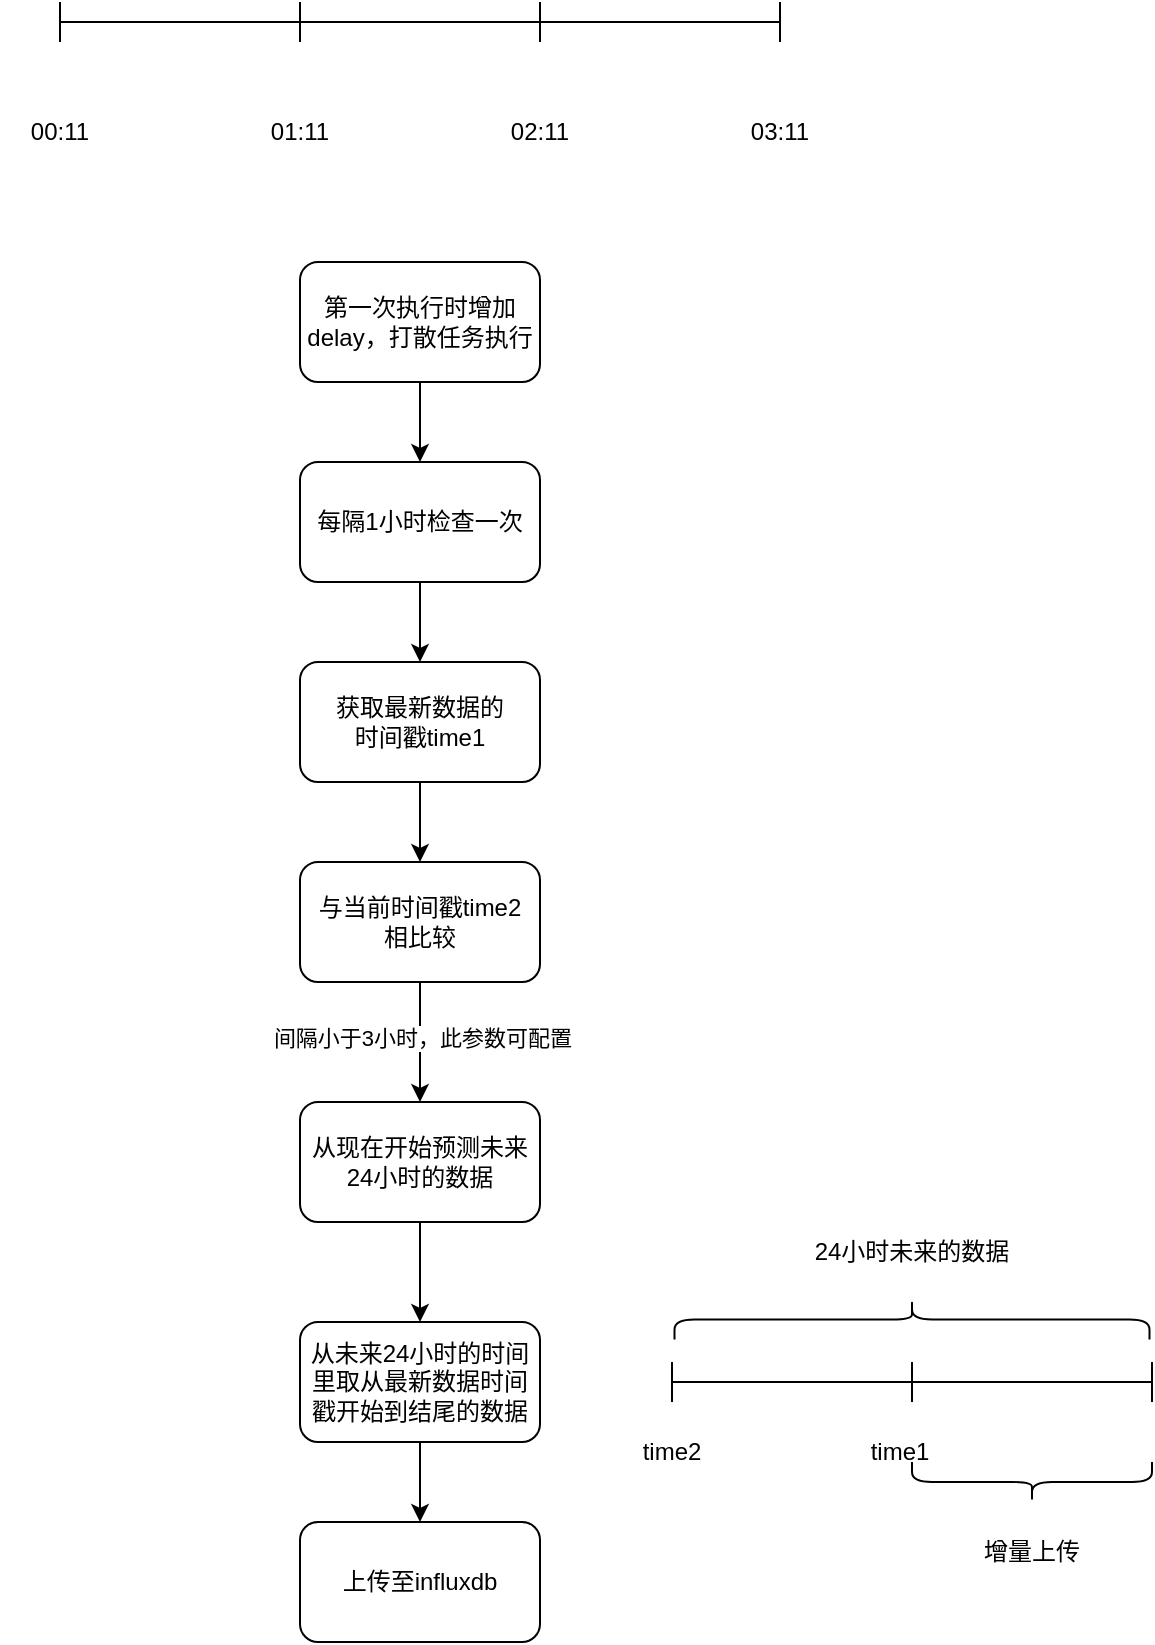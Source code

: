 <mxfile version="21.2.9" type="github">
  <diagram name="第 1 页" id="SlJA2I-Qyu4VbDwptdL-">
    <mxGraphModel dx="658" dy="435" grid="1" gridSize="10" guides="1" tooltips="1" connect="1" arrows="1" fold="1" page="1" pageScale="1" pageWidth="827" pageHeight="1169" math="0" shadow="0">
      <root>
        <mxCell id="0" />
        <mxCell id="1" parent="0" />
        <mxCell id="vAp62FiM2lDATQAgyI6t-1" value="" style="shape=crossbar;whiteSpace=wrap;html=1;rounded=1;" vertex="1" parent="1">
          <mxGeometry x="234" y="200" width="120" height="20" as="geometry" />
        </mxCell>
        <mxCell id="vAp62FiM2lDATQAgyI6t-2" value="" style="shape=crossbar;whiteSpace=wrap;html=1;rounded=1;" vertex="1" parent="1">
          <mxGeometry x="354" y="200" width="120" height="20" as="geometry" />
        </mxCell>
        <mxCell id="vAp62FiM2lDATQAgyI6t-3" value="" style="shape=crossbar;whiteSpace=wrap;html=1;rounded=1;" vertex="1" parent="1">
          <mxGeometry x="474" y="200" width="120" height="20" as="geometry" />
        </mxCell>
        <mxCell id="vAp62FiM2lDATQAgyI6t-5" value="00:11" style="text;html=1;strokeColor=none;fillColor=none;align=center;verticalAlign=middle;whiteSpace=wrap;rounded=0;" vertex="1" parent="1">
          <mxGeometry x="204" y="250" width="60" height="30" as="geometry" />
        </mxCell>
        <mxCell id="vAp62FiM2lDATQAgyI6t-7" value="01:11" style="text;html=1;strokeColor=none;fillColor=none;align=center;verticalAlign=middle;whiteSpace=wrap;rounded=0;" vertex="1" parent="1">
          <mxGeometry x="324" y="250" width="60" height="30" as="geometry" />
        </mxCell>
        <mxCell id="vAp62FiM2lDATQAgyI6t-8" value="02:11" style="text;html=1;strokeColor=none;fillColor=none;align=center;verticalAlign=middle;whiteSpace=wrap;rounded=0;" vertex="1" parent="1">
          <mxGeometry x="444" y="250" width="60" height="30" as="geometry" />
        </mxCell>
        <mxCell id="vAp62FiM2lDATQAgyI6t-9" value="03:11" style="text;html=1;strokeColor=none;fillColor=none;align=center;verticalAlign=middle;whiteSpace=wrap;rounded=0;" vertex="1" parent="1">
          <mxGeometry x="564" y="250" width="60" height="30" as="geometry" />
        </mxCell>
        <mxCell id="vAp62FiM2lDATQAgyI6t-12" value="" style="edgeStyle=orthogonalEdgeStyle;rounded=0;orthogonalLoop=1;jettySize=auto;html=1;" edge="1" parent="1" source="vAp62FiM2lDATQAgyI6t-10" target="vAp62FiM2lDATQAgyI6t-11">
          <mxGeometry relative="1" as="geometry" />
        </mxCell>
        <mxCell id="vAp62FiM2lDATQAgyI6t-10" value="每隔1小时检查一次" style="rounded=1;whiteSpace=wrap;html=1;" vertex="1" parent="1">
          <mxGeometry x="354" y="430" width="120" height="60" as="geometry" />
        </mxCell>
        <mxCell id="vAp62FiM2lDATQAgyI6t-14" value="" style="edgeStyle=orthogonalEdgeStyle;rounded=0;orthogonalLoop=1;jettySize=auto;html=1;" edge="1" parent="1" source="vAp62FiM2lDATQAgyI6t-11" target="vAp62FiM2lDATQAgyI6t-13">
          <mxGeometry relative="1" as="geometry" />
        </mxCell>
        <mxCell id="vAp62FiM2lDATQAgyI6t-11" value="获取最新数据的&lt;br&gt;时间戳time1" style="whiteSpace=wrap;html=1;rounded=1;" vertex="1" parent="1">
          <mxGeometry x="354" y="530" width="120" height="60" as="geometry" />
        </mxCell>
        <mxCell id="vAp62FiM2lDATQAgyI6t-16" value="" style="edgeStyle=orthogonalEdgeStyle;rounded=0;orthogonalLoop=1;jettySize=auto;html=1;" edge="1" parent="1" source="vAp62FiM2lDATQAgyI6t-13" target="vAp62FiM2lDATQAgyI6t-15">
          <mxGeometry relative="1" as="geometry" />
        </mxCell>
        <mxCell id="vAp62FiM2lDATQAgyI6t-19" value="间隔小于3小时，此参数可配置" style="edgeLabel;html=1;align=center;verticalAlign=middle;resizable=0;points=[];" vertex="1" connectable="0" parent="vAp62FiM2lDATQAgyI6t-16">
          <mxGeometry x="-0.063" y="1" relative="1" as="geometry">
            <mxPoint as="offset" />
          </mxGeometry>
        </mxCell>
        <mxCell id="vAp62FiM2lDATQAgyI6t-13" value="与当前时间戳time2&lt;br&gt;相比较" style="whiteSpace=wrap;html=1;rounded=1;" vertex="1" parent="1">
          <mxGeometry x="354" y="630" width="120" height="60" as="geometry" />
        </mxCell>
        <mxCell id="vAp62FiM2lDATQAgyI6t-21" value="" style="edgeStyle=orthogonalEdgeStyle;rounded=0;orthogonalLoop=1;jettySize=auto;html=1;" edge="1" parent="1" source="vAp62FiM2lDATQAgyI6t-15" target="vAp62FiM2lDATQAgyI6t-20">
          <mxGeometry relative="1" as="geometry" />
        </mxCell>
        <mxCell id="vAp62FiM2lDATQAgyI6t-15" value="从现在开始预测未来24小时的数据" style="whiteSpace=wrap;html=1;rounded=1;" vertex="1" parent="1">
          <mxGeometry x="354" y="750" width="120" height="60" as="geometry" />
        </mxCell>
        <mxCell id="vAp62FiM2lDATQAgyI6t-23" value="" style="edgeStyle=orthogonalEdgeStyle;rounded=0;orthogonalLoop=1;jettySize=auto;html=1;" edge="1" parent="1" source="vAp62FiM2lDATQAgyI6t-20">
          <mxGeometry relative="1" as="geometry">
            <mxPoint x="414" y="960" as="targetPoint" />
          </mxGeometry>
        </mxCell>
        <mxCell id="vAp62FiM2lDATQAgyI6t-20" value="从未来24小时的时间里取从最新数据时间戳开始到结尾的数据" style="whiteSpace=wrap;html=1;rounded=1;" vertex="1" parent="1">
          <mxGeometry x="354" y="860" width="120" height="60" as="geometry" />
        </mxCell>
        <mxCell id="vAp62FiM2lDATQAgyI6t-22" value="上传至influxdb" style="whiteSpace=wrap;html=1;rounded=1;" vertex="1" parent="1">
          <mxGeometry x="354" y="960" width="120" height="60" as="geometry" />
        </mxCell>
        <mxCell id="vAp62FiM2lDATQAgyI6t-26" value="" style="edgeStyle=orthogonalEdgeStyle;rounded=0;orthogonalLoop=1;jettySize=auto;html=1;" edge="1" parent="1" source="vAp62FiM2lDATQAgyI6t-25" target="vAp62FiM2lDATQAgyI6t-10">
          <mxGeometry relative="1" as="geometry" />
        </mxCell>
        <mxCell id="vAp62FiM2lDATQAgyI6t-25" value="第一次执行时增加delay，打散任务执行" style="rounded=1;whiteSpace=wrap;html=1;" vertex="1" parent="1">
          <mxGeometry x="354" y="330" width="120" height="60" as="geometry" />
        </mxCell>
        <mxCell id="vAp62FiM2lDATQAgyI6t-27" value="" style="shape=crossbar;whiteSpace=wrap;html=1;rounded=1;" vertex="1" parent="1">
          <mxGeometry x="540" y="880" width="120" height="20" as="geometry" />
        </mxCell>
        <mxCell id="vAp62FiM2lDATQAgyI6t-28" value="" style="shape=crossbar;whiteSpace=wrap;html=1;rounded=1;" vertex="1" parent="1">
          <mxGeometry x="660" y="880" width="120" height="20" as="geometry" />
        </mxCell>
        <mxCell id="vAp62FiM2lDATQAgyI6t-29" value="time2" style="text;html=1;strokeColor=none;fillColor=none;align=center;verticalAlign=middle;whiteSpace=wrap;rounded=0;" vertex="1" parent="1">
          <mxGeometry x="510" y="910" width="60" height="30" as="geometry" />
        </mxCell>
        <mxCell id="vAp62FiM2lDATQAgyI6t-30" value="time1" style="text;html=1;strokeColor=none;fillColor=none;align=center;verticalAlign=middle;whiteSpace=wrap;rounded=0;" vertex="1" parent="1">
          <mxGeometry x="624" y="910" width="60" height="30" as="geometry" />
        </mxCell>
        <mxCell id="vAp62FiM2lDATQAgyI6t-31" value="" style="shape=curlyBracket;whiteSpace=wrap;html=1;rounded=1;labelPosition=left;verticalLabelPosition=middle;align=right;verticalAlign=middle;rotation=90;" vertex="1" parent="1">
          <mxGeometry x="650" y="740" width="20" height="237.5" as="geometry" />
        </mxCell>
        <mxCell id="vAp62FiM2lDATQAgyI6t-32" value="24小时未来的数据" style="text;html=1;strokeColor=none;fillColor=none;align=center;verticalAlign=middle;whiteSpace=wrap;rounded=0;" vertex="1" parent="1">
          <mxGeometry x="610" y="810" width="100" height="30" as="geometry" />
        </mxCell>
        <mxCell id="vAp62FiM2lDATQAgyI6t-33" value="" style="shape=curlyBracket;whiteSpace=wrap;html=1;rounded=1;flipH=1;labelPosition=right;verticalLabelPosition=middle;align=left;verticalAlign=middle;rotation=90;" vertex="1" parent="1">
          <mxGeometry x="710" y="880" width="20" height="120" as="geometry" />
        </mxCell>
        <mxCell id="vAp62FiM2lDATQAgyI6t-34" value="增量上传" style="text;html=1;strokeColor=none;fillColor=none;align=center;verticalAlign=middle;whiteSpace=wrap;rounded=0;" vertex="1" parent="1">
          <mxGeometry x="680" y="960" width="80" height="30" as="geometry" />
        </mxCell>
      </root>
    </mxGraphModel>
  </diagram>
</mxfile>
